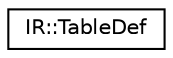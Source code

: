 digraph "Graphical Class Hierarchy"
{
  edge [fontname="Helvetica",fontsize="10",labelfontname="Helvetica",labelfontsize="10"];
  node [fontname="Helvetica",fontsize="10",shape=record];
  rankdir="LR";
  Node0 [label="IR::TableDef",height=0.2,width=0.4,color="black", fillcolor="white", style="filled",URL="$struct_i_r_1_1_table_def.html"];
}
